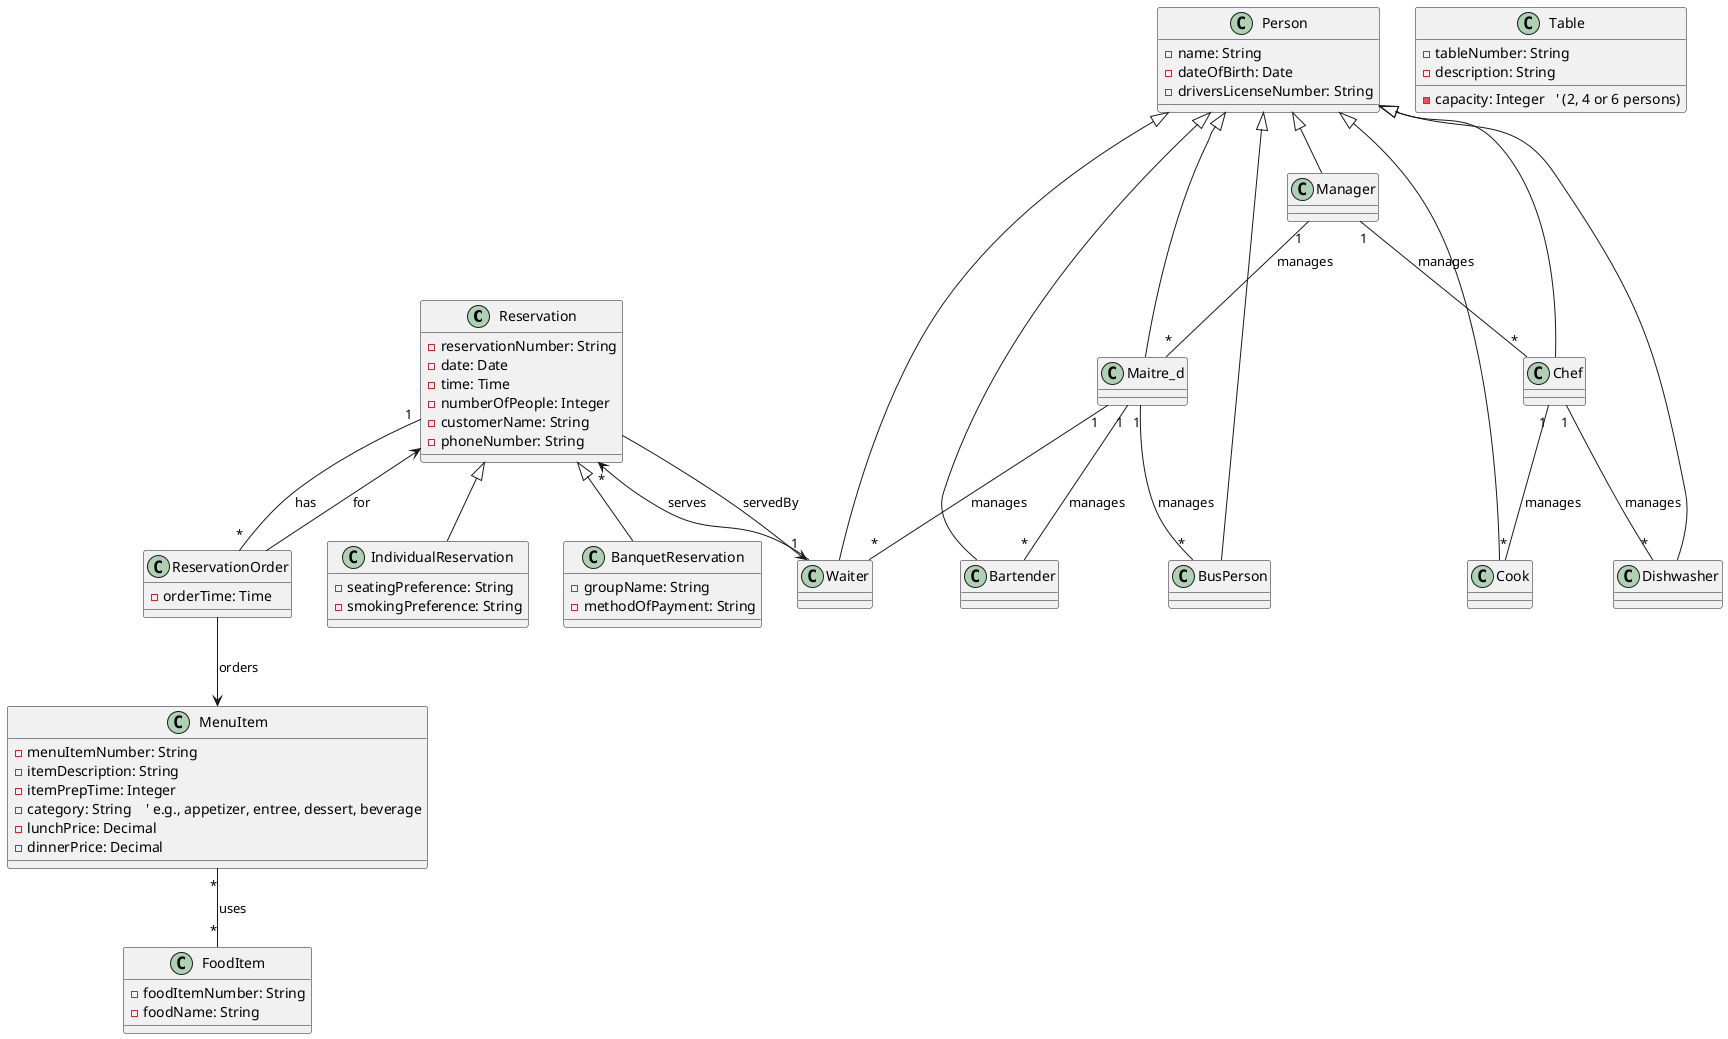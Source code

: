 @startuml

' -----------------------------
' Reservation Classes
' -----------------------------
class Reservation {
  - reservationNumber: String
  - date: Date
  - time: Time
  - numberOfPeople: Integer
  - customerName: String
  - phoneNumber: String
}

class IndividualReservation {
  - seatingPreference: String
  - smokingPreference: String
}

class BanquetReservation {
  - groupName: String
  - methodOfPayment: String
}

Reservation <|-- IndividualReservation
Reservation <|-- BanquetReservation

' -----------------------------
' Table Class
' -----------------------------
class Table {
  - tableNumber: String
  - description: String
  - capacity: Integer   ' (2, 4 or 6 persons)
}

' -----------------------------
' Person and Employee Classes
' -----------------------------
class Person {
  - name: String
  - dateOfBirth: Date
  - driversLicenseNumber: String
}

class Manager
class Maitre_d
class Waiter
class Bartender
class Chef
class Cook
class BusPerson
class Dishwasher

Person <|-- Manager
Person <|-- Maitre_d
Person <|-- Waiter
Person <|-- Bartender
Person <|-- Chef
Person <|-- Cook
Person <|-- BusPerson
Person <|-- Dishwasher

' Association: A waiter may serve many reservations.
Reservation --> "1" Waiter : servedBy
Waiter --> "*" Reservation : serves

' Managerial relationships
Manager "1" -- "*" Maitre_d : manages
Manager "1" -- "*" Chef : manages

Maitre_d "1" -- "*" Waiter : manages
Maitre_d "1" -- "*" Bartender : manages
Maitre_d "1" -- "*" BusPerson : manages

Chef "1" -- "*" Cook : manages
Chef "1" -- "*" Dishwasher : manages

' -----------------------------
' Menu Item and Food Item Classes
' -----------------------------
class MenuItem {
  - menuItemNumber: String
  - itemDescription: String
  - itemPrepTime: Integer
  - category: String    ' e.g., appetizer, entree, dessert, beverage
  - lunchPrice: Decimal
  - dinnerPrice: Decimal
}

class FoodItem {
  - foodItemNumber: String
  - foodName: String
}

' Many-to-many association: A MenuItem is prepared from one or more FoodItems,
' and a FoodItem can be used in many MenuItems.
MenuItem " *" -- " *" FoodItem : uses

' -----------------------------
' Reservation Orders (Association Class)
' -----------------------------
' To capture the list of menu items ordered (with time ordered) for each reservation.
class ReservationOrder {
  - orderTime: Time
}

' Link ReservationOrder with Reservation and MenuItem
Reservation "1" -- "*" ReservationOrder : has
ReservationOrder --> Reservation : for
ReservationOrder --> MenuItem : orders

@enduml
